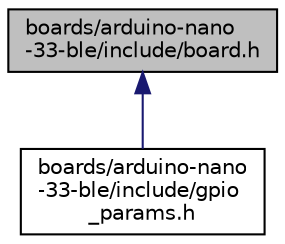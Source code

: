 digraph "boards/arduino-nano-33-ble/include/board.h"
{
 // LATEX_PDF_SIZE
  edge [fontname="Helvetica",fontsize="10",labelfontname="Helvetica",labelfontsize="10"];
  node [fontname="Helvetica",fontsize="10",shape=record];
  Node1 [label="boards/arduino-nano\l-33-ble/include/board.h",height=0.2,width=0.4,color="black", fillcolor="grey75", style="filled", fontcolor="black",tooltip="Board specific configuration for the Arduino Nano 33 BLE."];
  Node1 -> Node2 [dir="back",color="midnightblue",fontsize="10",style="solid",fontname="Helvetica"];
  Node2 [label="boards/arduino-nano\l-33-ble/include/gpio\l_params.h",height=0.2,width=0.4,color="black", fillcolor="white", style="filled",URL="$arduino-nano-33-ble_2include_2gpio__params_8h.html",tooltip="Configuration of SAUL mapped GPIO pins."];
}
